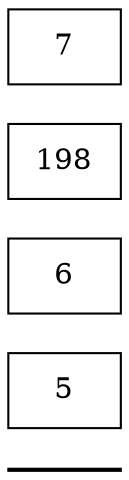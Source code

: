 digraph {
	graph [rankdir=LR]
	node [shape=record]
	stack [label="" fixedsize=true height=0.001]
	5 [label=5]
	5
	6 [label=6]
	6
	198 [label=198]
	198
	7 [label=7]
	7
}
